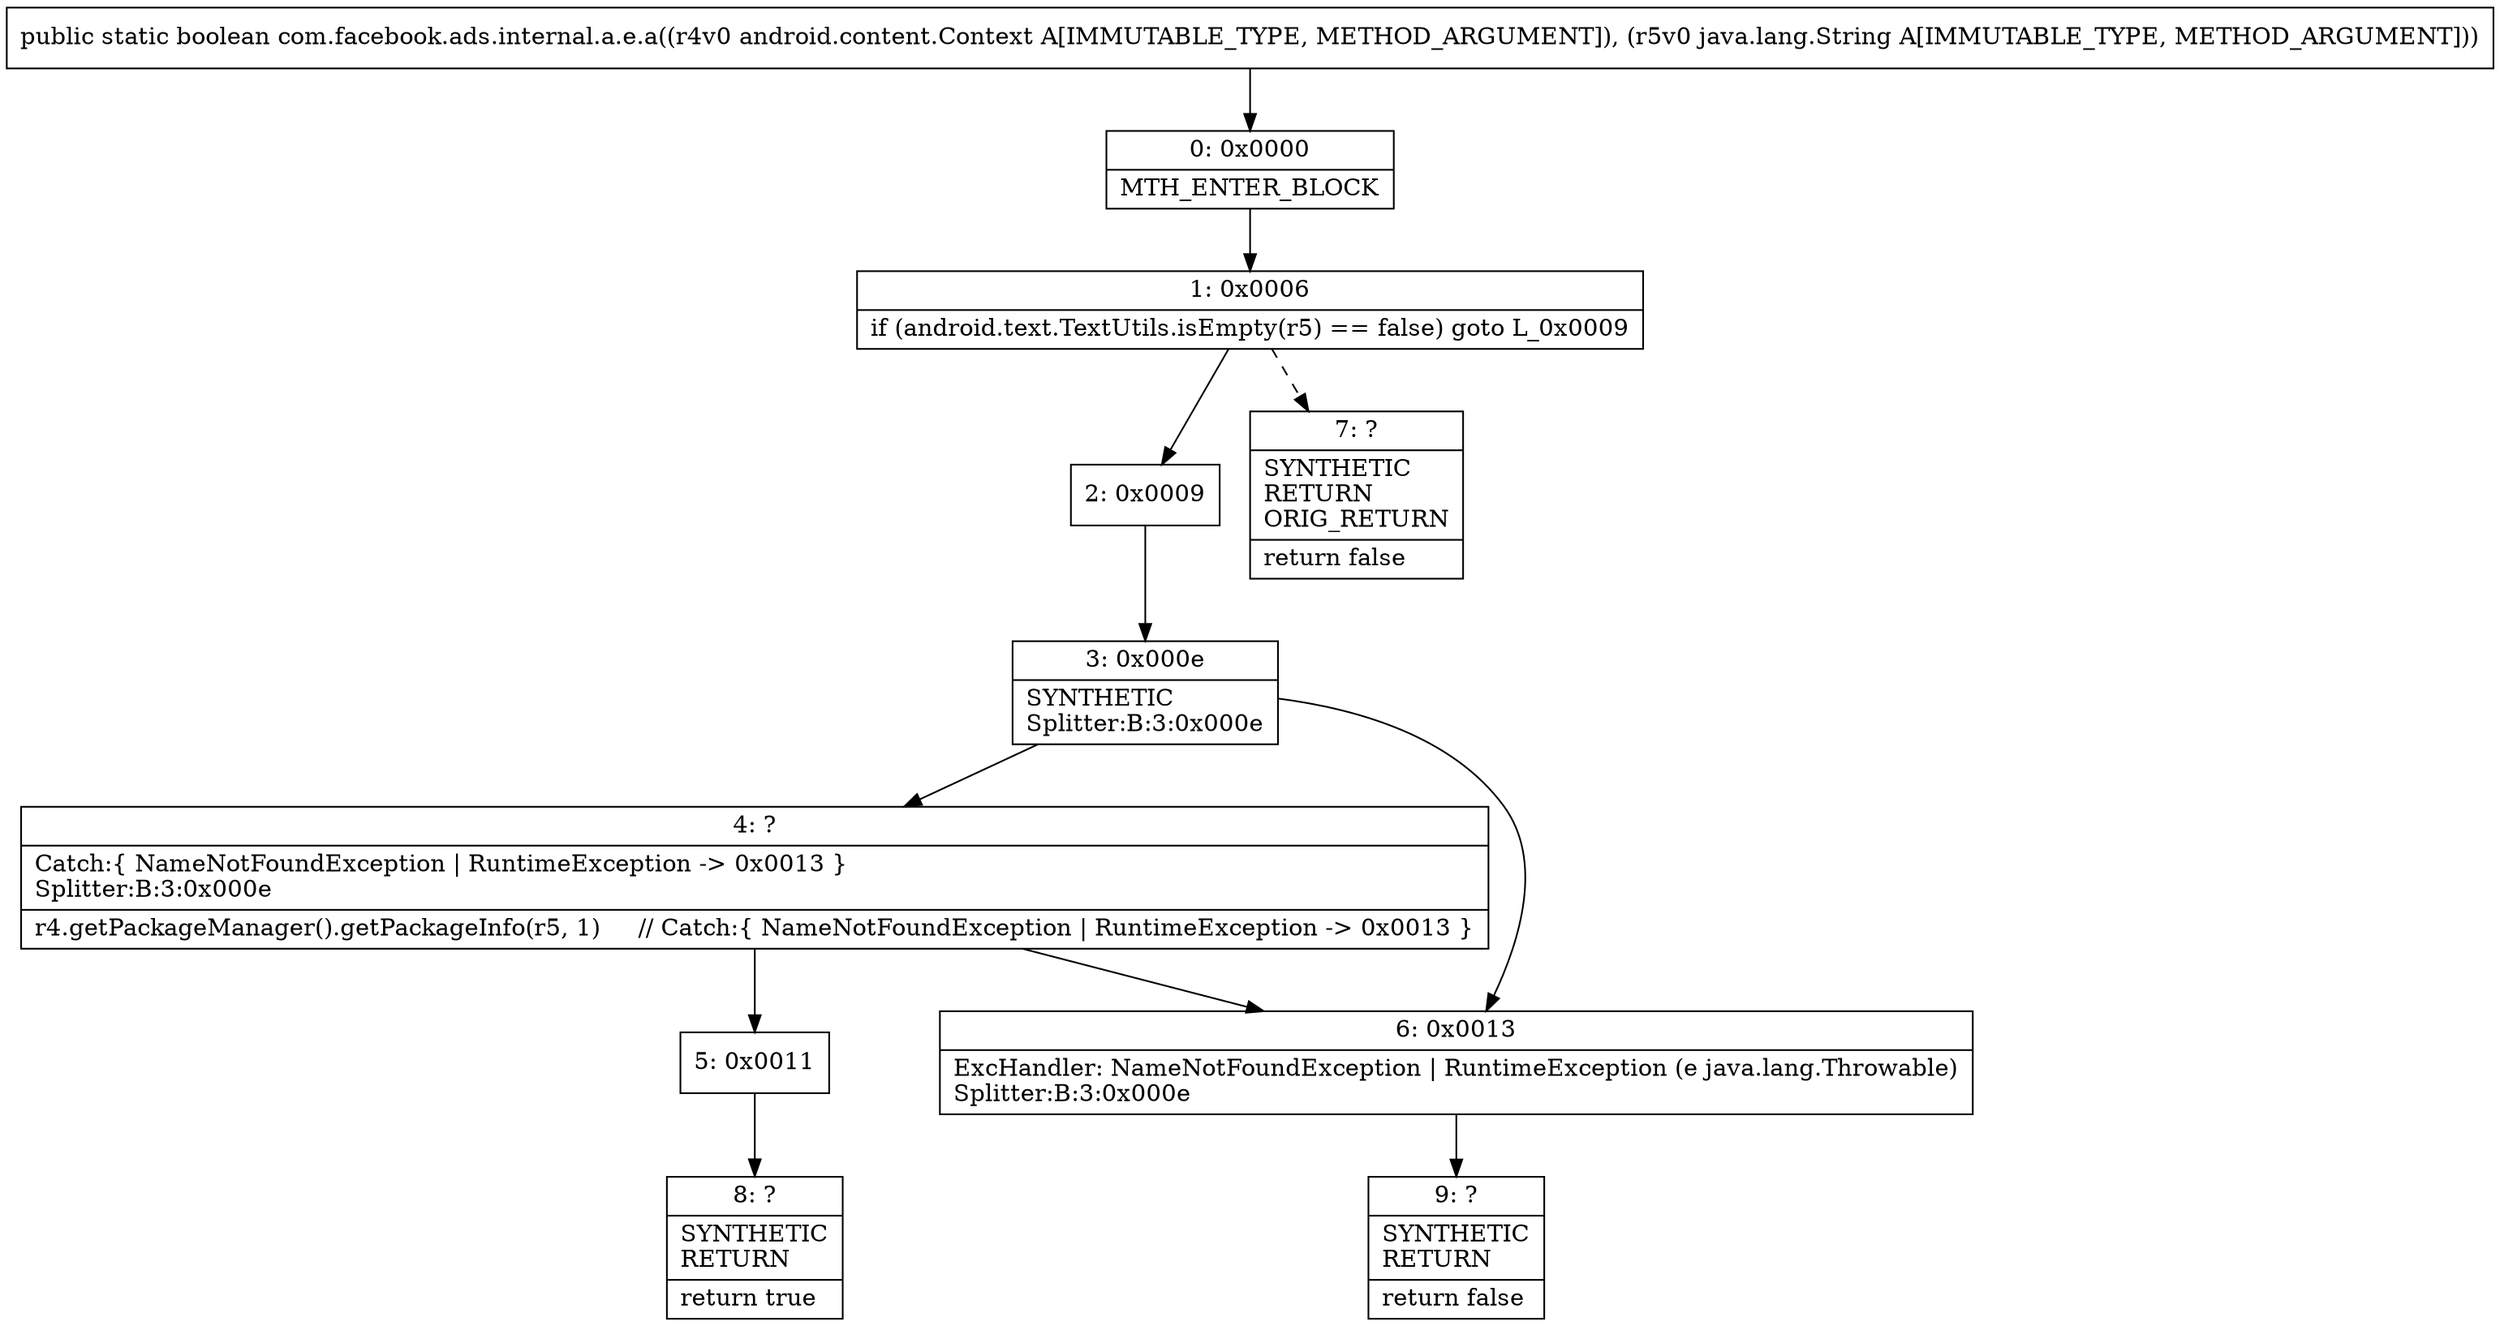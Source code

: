 digraph "CFG forcom.facebook.ads.internal.a.e.a(Landroid\/content\/Context;Ljava\/lang\/String;)Z" {
Node_0 [shape=record,label="{0\:\ 0x0000|MTH_ENTER_BLOCK\l}"];
Node_1 [shape=record,label="{1\:\ 0x0006|if (android.text.TextUtils.isEmpty(r5) == false) goto L_0x0009\l}"];
Node_2 [shape=record,label="{2\:\ 0x0009}"];
Node_3 [shape=record,label="{3\:\ 0x000e|SYNTHETIC\lSplitter:B:3:0x000e\l}"];
Node_4 [shape=record,label="{4\:\ ?|Catch:\{ NameNotFoundException \| RuntimeException \-\> 0x0013 \}\lSplitter:B:3:0x000e\l|r4.getPackageManager().getPackageInfo(r5, 1)     \/\/ Catch:\{ NameNotFoundException \| RuntimeException \-\> 0x0013 \}\l}"];
Node_5 [shape=record,label="{5\:\ 0x0011}"];
Node_6 [shape=record,label="{6\:\ 0x0013|ExcHandler: NameNotFoundException \| RuntimeException (e java.lang.Throwable)\lSplitter:B:3:0x000e\l}"];
Node_7 [shape=record,label="{7\:\ ?|SYNTHETIC\lRETURN\lORIG_RETURN\l|return false\l}"];
Node_8 [shape=record,label="{8\:\ ?|SYNTHETIC\lRETURN\l|return true\l}"];
Node_9 [shape=record,label="{9\:\ ?|SYNTHETIC\lRETURN\l|return false\l}"];
MethodNode[shape=record,label="{public static boolean com.facebook.ads.internal.a.e.a((r4v0 android.content.Context A[IMMUTABLE_TYPE, METHOD_ARGUMENT]), (r5v0 java.lang.String A[IMMUTABLE_TYPE, METHOD_ARGUMENT])) }"];
MethodNode -> Node_0;
Node_0 -> Node_1;
Node_1 -> Node_2;
Node_1 -> Node_7[style=dashed];
Node_2 -> Node_3;
Node_3 -> Node_4;
Node_3 -> Node_6;
Node_4 -> Node_5;
Node_4 -> Node_6;
Node_5 -> Node_8;
Node_6 -> Node_9;
}

